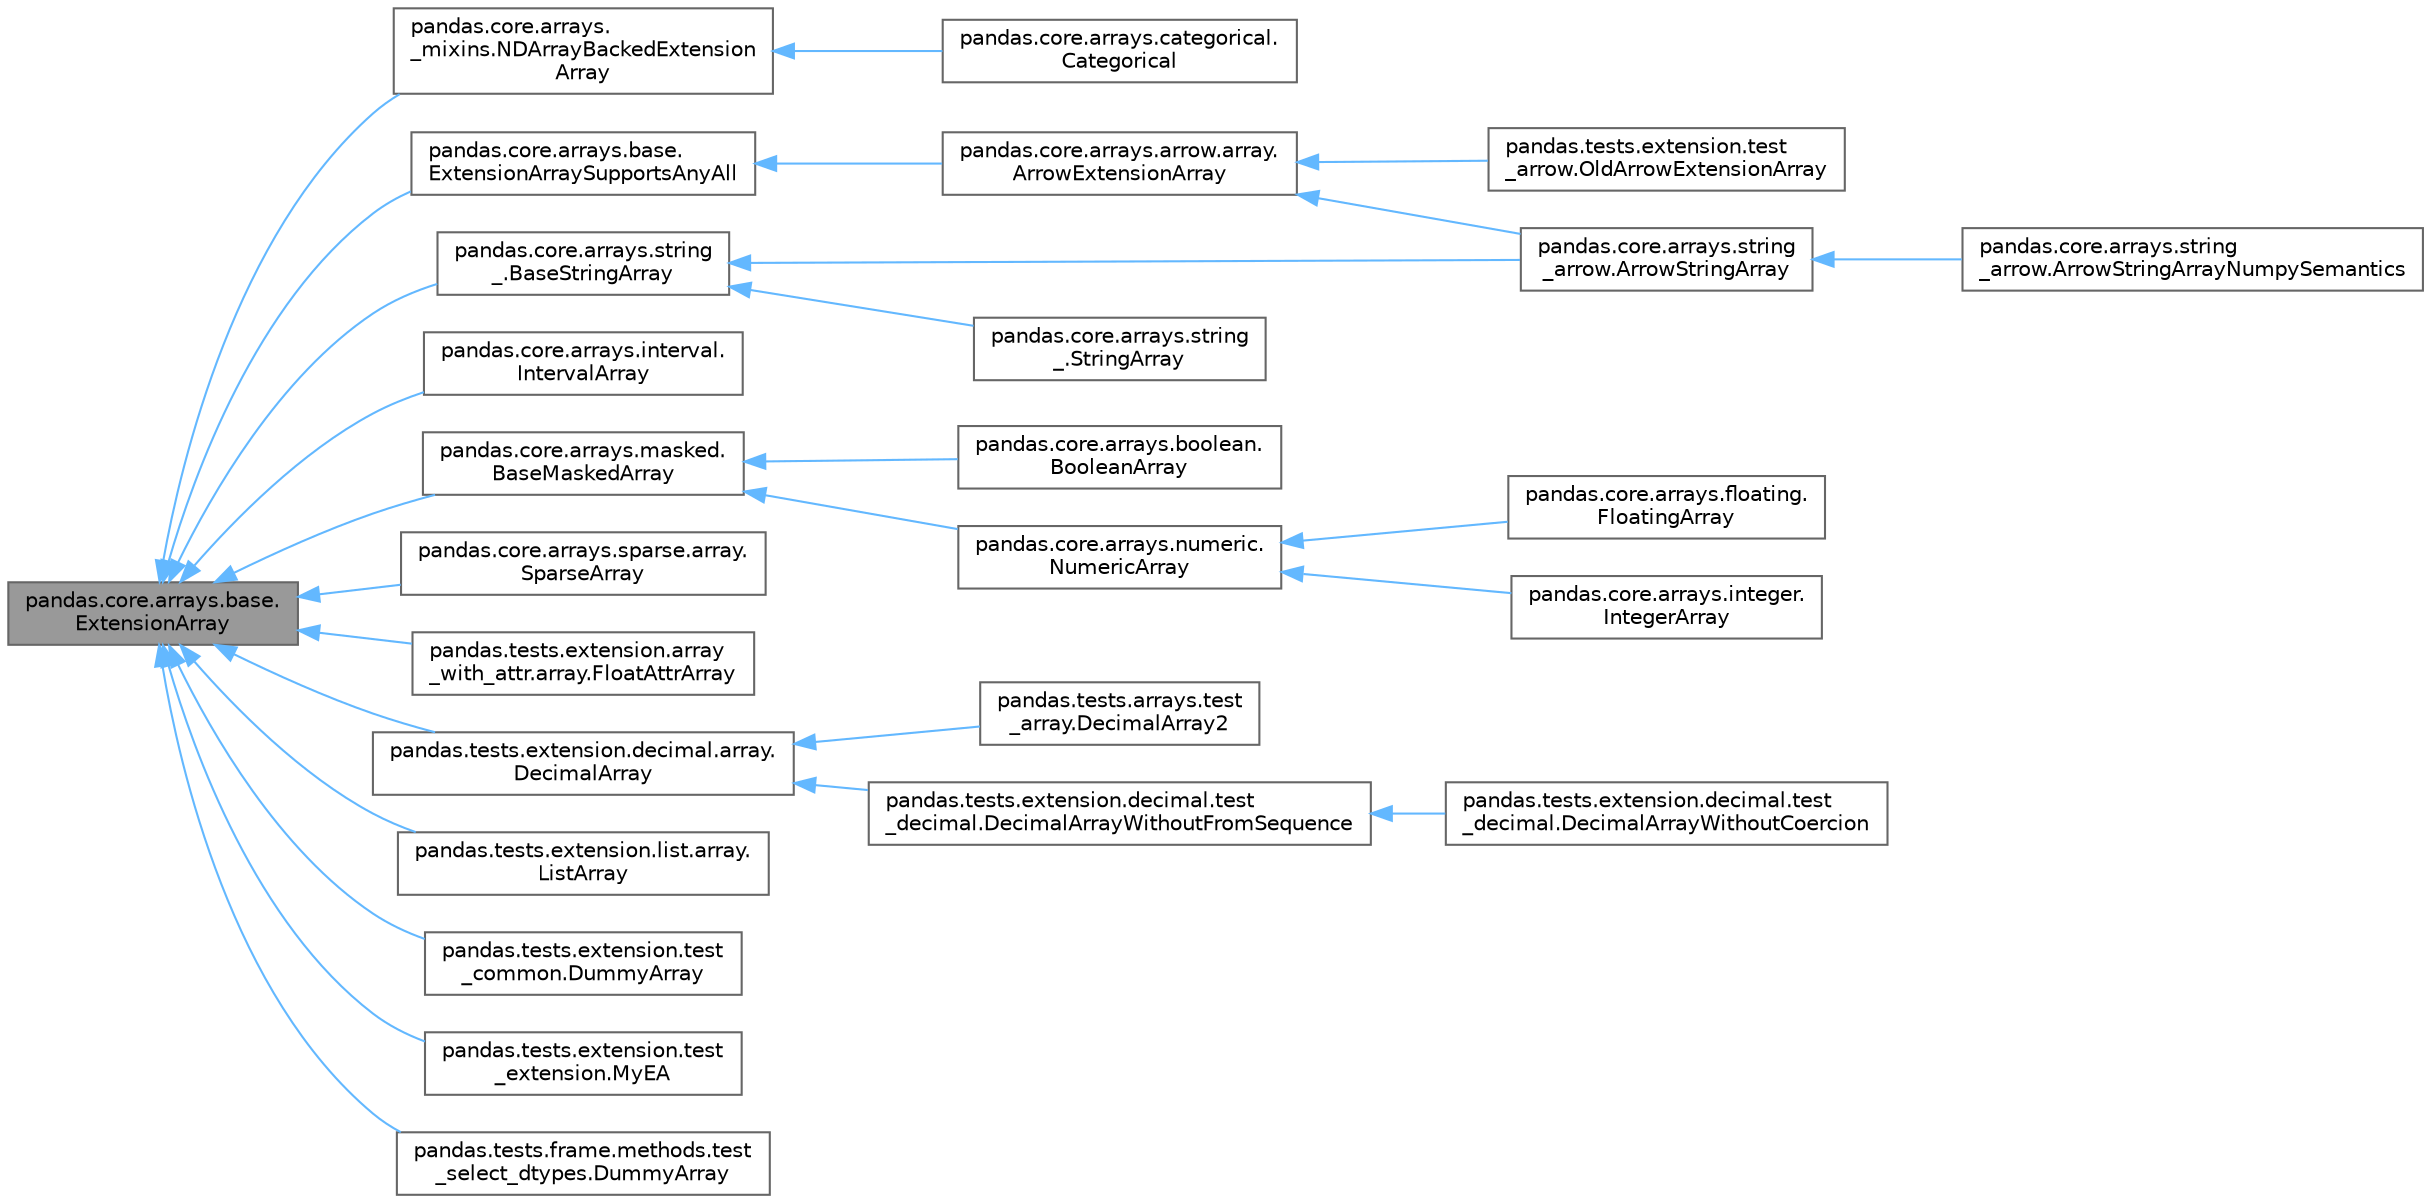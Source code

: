 digraph "pandas.core.arrays.base.ExtensionArray"
{
 // LATEX_PDF_SIZE
  bgcolor="transparent";
  edge [fontname=Helvetica,fontsize=10,labelfontname=Helvetica,labelfontsize=10];
  node [fontname=Helvetica,fontsize=10,shape=box,height=0.2,width=0.4];
  rankdir="LR";
  Node1 [id="Node000001",label="pandas.core.arrays.base.\lExtensionArray",height=0.2,width=0.4,color="gray40", fillcolor="grey60", style="filled", fontcolor="black",tooltip=" "];
  Node1 -> Node2 [id="edge27_Node000001_Node000002",dir="back",color="steelblue1",style="solid",tooltip=" "];
  Node2 [id="Node000002",label="pandas.core.arrays.\l_mixins.NDArrayBackedExtension\lArray",height=0.2,width=0.4,color="gray40", fillcolor="white", style="filled",URL="$classpandas_1_1core_1_1arrays_1_1__mixins_1_1NDArrayBackedExtensionArray.html",tooltip=" "];
  Node2 -> Node3 [id="edge28_Node000002_Node000003",dir="back",color="steelblue1",style="solid",tooltip=" "];
  Node3 [id="Node000003",label="pandas.core.arrays.categorical.\lCategorical",height=0.2,width=0.4,color="gray40", fillcolor="white", style="filled",URL="$classpandas_1_1core_1_1arrays_1_1categorical_1_1Categorical.html",tooltip=" "];
  Node1 -> Node4 [id="edge29_Node000001_Node000004",dir="back",color="steelblue1",style="solid",tooltip=" "];
  Node4 [id="Node000004",label="pandas.core.arrays.base.\lExtensionArraySupportsAnyAll",height=0.2,width=0.4,color="gray40", fillcolor="white", style="filled",URL="$classpandas_1_1core_1_1arrays_1_1base_1_1ExtensionArraySupportsAnyAll.html",tooltip=" "];
  Node4 -> Node5 [id="edge30_Node000004_Node000005",dir="back",color="steelblue1",style="solid",tooltip=" "];
  Node5 [id="Node000005",label="pandas.core.arrays.arrow.array.\lArrowExtensionArray",height=0.2,width=0.4,color="gray40", fillcolor="white", style="filled",URL="$classpandas_1_1core_1_1arrays_1_1arrow_1_1array_1_1ArrowExtensionArray.html",tooltip=" "];
  Node5 -> Node6 [id="edge31_Node000005_Node000006",dir="back",color="steelblue1",style="solid",tooltip=" "];
  Node6 [id="Node000006",label="pandas.core.arrays.string\l_arrow.ArrowStringArray",height=0.2,width=0.4,color="gray40", fillcolor="white", style="filled",URL="$classpandas_1_1core_1_1arrays_1_1string__arrow_1_1ArrowStringArray.html",tooltip=" "];
  Node6 -> Node7 [id="edge32_Node000006_Node000007",dir="back",color="steelblue1",style="solid",tooltip=" "];
  Node7 [id="Node000007",label="pandas.core.arrays.string\l_arrow.ArrowStringArrayNumpySemantics",height=0.2,width=0.4,color="gray40", fillcolor="white", style="filled",URL="$classpandas_1_1core_1_1arrays_1_1string__arrow_1_1ArrowStringArrayNumpySemantics.html",tooltip=" "];
  Node5 -> Node8 [id="edge33_Node000005_Node000008",dir="back",color="steelblue1",style="solid",tooltip=" "];
  Node8 [id="Node000008",label="pandas.tests.extension.test\l_arrow.OldArrowExtensionArray",height=0.2,width=0.4,color="gray40", fillcolor="white", style="filled",URL="$classpandas_1_1tests_1_1extension_1_1test__arrow_1_1OldArrowExtensionArray.html",tooltip=" "];
  Node1 -> Node9 [id="edge34_Node000001_Node000009",dir="back",color="steelblue1",style="solid",tooltip=" "];
  Node9 [id="Node000009",label="pandas.core.arrays.interval.\lIntervalArray",height=0.2,width=0.4,color="gray40", fillcolor="white", style="filled",URL="$classpandas_1_1core_1_1arrays_1_1interval_1_1IntervalArray.html",tooltip=" "];
  Node1 -> Node10 [id="edge35_Node000001_Node000010",dir="back",color="steelblue1",style="solid",tooltip=" "];
  Node10 [id="Node000010",label="pandas.core.arrays.masked.\lBaseMaskedArray",height=0.2,width=0.4,color="gray40", fillcolor="white", style="filled",URL="$classpandas_1_1core_1_1arrays_1_1masked_1_1BaseMaskedArray.html",tooltip=" "];
  Node10 -> Node11 [id="edge36_Node000010_Node000011",dir="back",color="steelblue1",style="solid",tooltip=" "];
  Node11 [id="Node000011",label="pandas.core.arrays.boolean.\lBooleanArray",height=0.2,width=0.4,color="gray40", fillcolor="white", style="filled",URL="$classpandas_1_1core_1_1arrays_1_1boolean_1_1BooleanArray.html",tooltip=" "];
  Node10 -> Node12 [id="edge37_Node000010_Node000012",dir="back",color="steelblue1",style="solid",tooltip=" "];
  Node12 [id="Node000012",label="pandas.core.arrays.numeric.\lNumericArray",height=0.2,width=0.4,color="gray40", fillcolor="white", style="filled",URL="$classpandas_1_1core_1_1arrays_1_1numeric_1_1NumericArray.html",tooltip=" "];
  Node12 -> Node13 [id="edge38_Node000012_Node000013",dir="back",color="steelblue1",style="solid",tooltip=" "];
  Node13 [id="Node000013",label="pandas.core.arrays.floating.\lFloatingArray",height=0.2,width=0.4,color="gray40", fillcolor="white", style="filled",URL="$classpandas_1_1core_1_1arrays_1_1floating_1_1FloatingArray.html",tooltip=" "];
  Node12 -> Node14 [id="edge39_Node000012_Node000014",dir="back",color="steelblue1",style="solid",tooltip=" "];
  Node14 [id="Node000014",label="pandas.core.arrays.integer.\lIntegerArray",height=0.2,width=0.4,color="gray40", fillcolor="white", style="filled",URL="$classpandas_1_1core_1_1arrays_1_1integer_1_1IntegerArray.html",tooltip=" "];
  Node1 -> Node15 [id="edge40_Node000001_Node000015",dir="back",color="steelblue1",style="solid",tooltip=" "];
  Node15 [id="Node000015",label="pandas.core.arrays.sparse.array.\lSparseArray",height=0.2,width=0.4,color="gray40", fillcolor="white", style="filled",URL="$classpandas_1_1core_1_1arrays_1_1sparse_1_1array_1_1SparseArray.html",tooltip=" "];
  Node1 -> Node16 [id="edge41_Node000001_Node000016",dir="back",color="steelblue1",style="solid",tooltip=" "];
  Node16 [id="Node000016",label="pandas.core.arrays.string\l_.BaseStringArray",height=0.2,width=0.4,color="gray40", fillcolor="white", style="filled",URL="$classpandas_1_1core_1_1arrays_1_1string___1_1BaseStringArray.html",tooltip=" "];
  Node16 -> Node17 [id="edge42_Node000016_Node000017",dir="back",color="steelblue1",style="solid",tooltip=" "];
  Node17 [id="Node000017",label="pandas.core.arrays.string\l_.StringArray",height=0.2,width=0.4,color="gray40", fillcolor="white", style="filled",URL="$classpandas_1_1core_1_1arrays_1_1string___1_1StringArray.html",tooltip=" "];
  Node16 -> Node6 [id="edge43_Node000016_Node000006",dir="back",color="steelblue1",style="solid",tooltip=" "];
  Node1 -> Node18 [id="edge44_Node000001_Node000018",dir="back",color="steelblue1",style="solid",tooltip=" "];
  Node18 [id="Node000018",label="pandas.tests.extension.array\l_with_attr.array.FloatAttrArray",height=0.2,width=0.4,color="gray40", fillcolor="white", style="filled",URL="$classpandas_1_1tests_1_1extension_1_1array__with__attr_1_1array_1_1FloatAttrArray.html",tooltip=" "];
  Node1 -> Node19 [id="edge45_Node000001_Node000019",dir="back",color="steelblue1",style="solid",tooltip=" "];
  Node19 [id="Node000019",label="pandas.tests.extension.decimal.array.\lDecimalArray",height=0.2,width=0.4,color="gray40", fillcolor="white", style="filled",URL="$classpandas_1_1tests_1_1extension_1_1decimal_1_1array_1_1DecimalArray.html",tooltip=" "];
  Node19 -> Node20 [id="edge46_Node000019_Node000020",dir="back",color="steelblue1",style="solid",tooltip=" "];
  Node20 [id="Node000020",label="pandas.tests.arrays.test\l_array.DecimalArray2",height=0.2,width=0.4,color="gray40", fillcolor="white", style="filled",URL="$classpandas_1_1tests_1_1arrays_1_1test__array_1_1DecimalArray2.html",tooltip=" "];
  Node19 -> Node21 [id="edge47_Node000019_Node000021",dir="back",color="steelblue1",style="solid",tooltip=" "];
  Node21 [id="Node000021",label="pandas.tests.extension.decimal.test\l_decimal.DecimalArrayWithoutFromSequence",height=0.2,width=0.4,color="gray40", fillcolor="white", style="filled",URL="$classpandas_1_1tests_1_1extension_1_1decimal_1_1test__decimal_1_1DecimalArrayWithoutFromSequence.html",tooltip=" "];
  Node21 -> Node22 [id="edge48_Node000021_Node000022",dir="back",color="steelblue1",style="solid",tooltip=" "];
  Node22 [id="Node000022",label="pandas.tests.extension.decimal.test\l_decimal.DecimalArrayWithoutCoercion",height=0.2,width=0.4,color="gray40", fillcolor="white", style="filled",URL="$classpandas_1_1tests_1_1extension_1_1decimal_1_1test__decimal_1_1DecimalArrayWithoutCoercion.html",tooltip=" "];
  Node1 -> Node23 [id="edge49_Node000001_Node000023",dir="back",color="steelblue1",style="solid",tooltip=" "];
  Node23 [id="Node000023",label="pandas.tests.extension.list.array.\lListArray",height=0.2,width=0.4,color="gray40", fillcolor="white", style="filled",URL="$classpandas_1_1tests_1_1extension_1_1list_1_1array_1_1ListArray.html",tooltip=" "];
  Node1 -> Node24 [id="edge50_Node000001_Node000024",dir="back",color="steelblue1",style="solid",tooltip=" "];
  Node24 [id="Node000024",label="pandas.tests.extension.test\l_common.DummyArray",height=0.2,width=0.4,color="gray40", fillcolor="white", style="filled",URL="$classpandas_1_1tests_1_1extension_1_1test__common_1_1DummyArray.html",tooltip=" "];
  Node1 -> Node25 [id="edge51_Node000001_Node000025",dir="back",color="steelblue1",style="solid",tooltip=" "];
  Node25 [id="Node000025",label="pandas.tests.extension.test\l_extension.MyEA",height=0.2,width=0.4,color="gray40", fillcolor="white", style="filled",URL="$classpandas_1_1tests_1_1extension_1_1test__extension_1_1MyEA.html",tooltip=" "];
  Node1 -> Node26 [id="edge52_Node000001_Node000026",dir="back",color="steelblue1",style="solid",tooltip=" "];
  Node26 [id="Node000026",label="pandas.tests.frame.methods.test\l_select_dtypes.DummyArray",height=0.2,width=0.4,color="gray40", fillcolor="white", style="filled",URL="$classpandas_1_1tests_1_1frame_1_1methods_1_1test__select__dtypes_1_1DummyArray.html",tooltip=" "];
}
